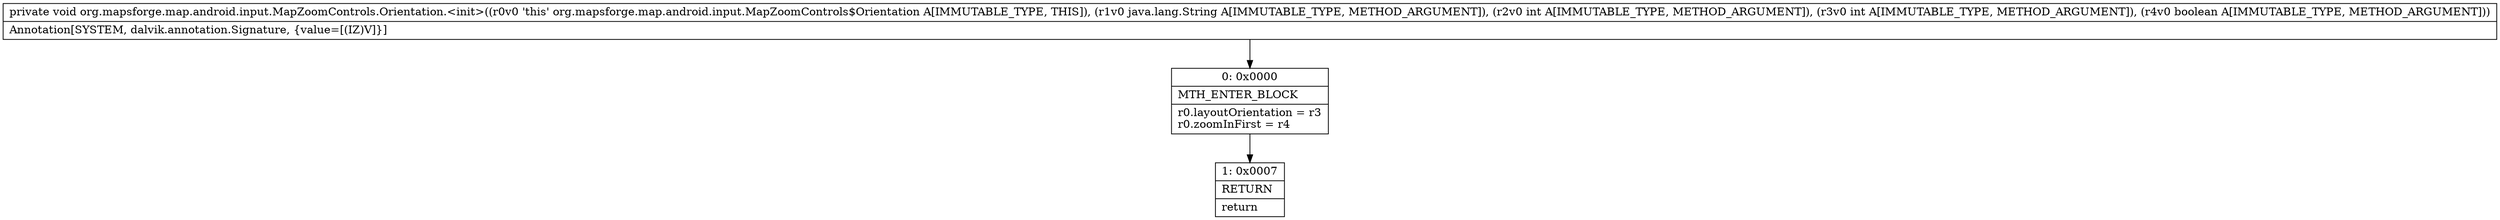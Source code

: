 digraph "CFG fororg.mapsforge.map.android.input.MapZoomControls.Orientation.\<init\>(Ljava\/lang\/String;IIZ)V" {
Node_0 [shape=record,label="{0\:\ 0x0000|MTH_ENTER_BLOCK\l|r0.layoutOrientation = r3\lr0.zoomInFirst = r4\l}"];
Node_1 [shape=record,label="{1\:\ 0x0007|RETURN\l|return\l}"];
MethodNode[shape=record,label="{private void org.mapsforge.map.android.input.MapZoomControls.Orientation.\<init\>((r0v0 'this' org.mapsforge.map.android.input.MapZoomControls$Orientation A[IMMUTABLE_TYPE, THIS]), (r1v0 java.lang.String A[IMMUTABLE_TYPE, METHOD_ARGUMENT]), (r2v0 int A[IMMUTABLE_TYPE, METHOD_ARGUMENT]), (r3v0 int A[IMMUTABLE_TYPE, METHOD_ARGUMENT]), (r4v0 boolean A[IMMUTABLE_TYPE, METHOD_ARGUMENT]))  | Annotation[SYSTEM, dalvik.annotation.Signature, \{value=[(IZ)V]\}]\l}"];
MethodNode -> Node_0;
Node_0 -> Node_1;
}


